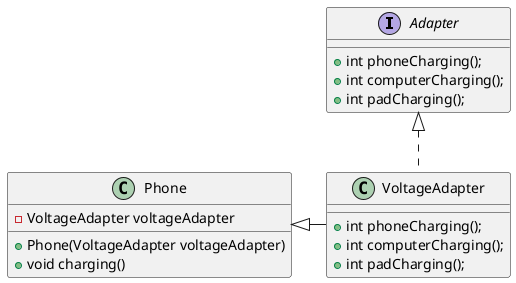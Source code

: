 @startuml

    interface Adapter {
      + int phoneCharging();
      + int computerCharging();
      + int padCharging();
    }

    class VoltageAdapter implements Adapter{
         + int phoneCharging();
         + int computerCharging();
         + int padCharging();
    }

class Phone {
    - VoltageAdapter voltageAdapter
    + Phone(VoltageAdapter voltageAdapter)
    + void charging()
}

Phone <|- VoltageAdapter


@enduml